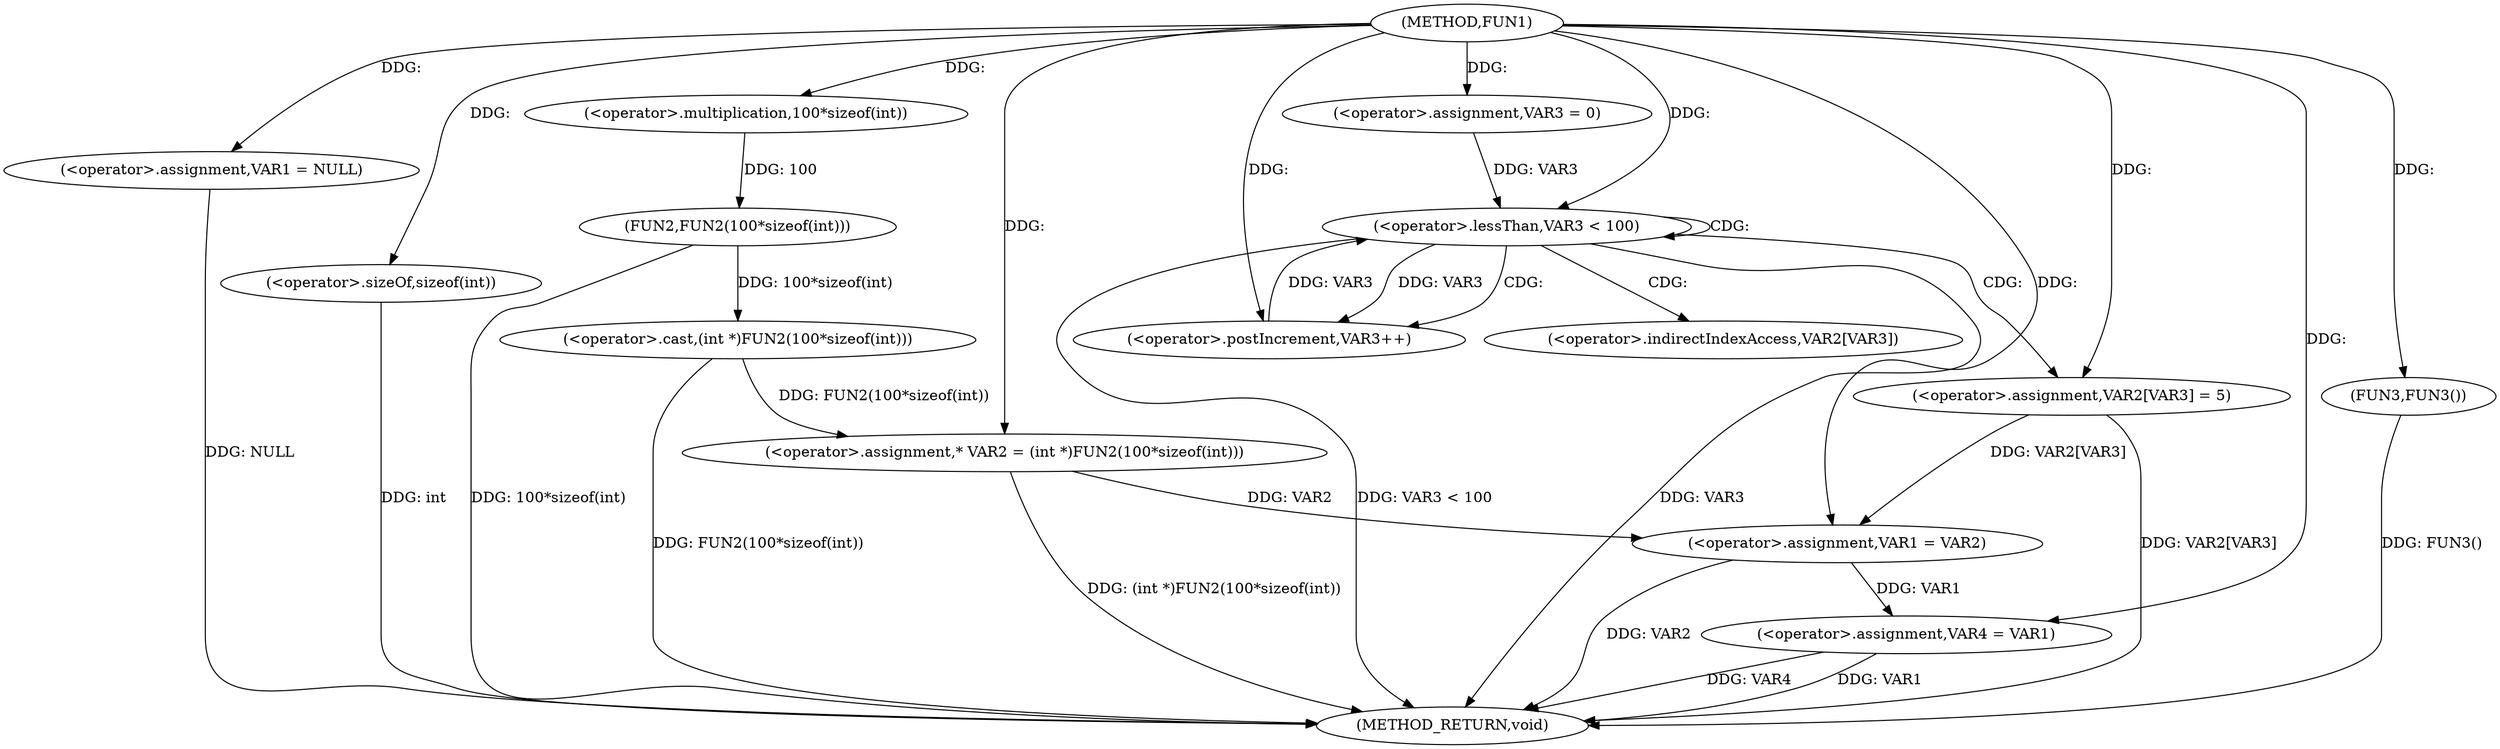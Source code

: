 digraph FUN1 {  
"1000100" [label = "(METHOD,FUN1)" ]
"1000141" [label = "(METHOD_RETURN,void)" ]
"1000103" [label = "(<operator>.assignment,VAR1 = NULL)" ]
"1000108" [label = "(<operator>.assignment,* VAR2 = (int *)FUN2(100*sizeof(int)))" ]
"1000110" [label = "(<operator>.cast,(int *)FUN2(100*sizeof(int)))" ]
"1000112" [label = "(FUN2,FUN2(100*sizeof(int)))" ]
"1000113" [label = "(<operator>.multiplication,100*sizeof(int))" ]
"1000115" [label = "(<operator>.sizeOf,sizeof(int))" ]
"1000120" [label = "(<operator>.assignment,VAR3 = 0)" ]
"1000123" [label = "(<operator>.lessThan,VAR3 < 100)" ]
"1000126" [label = "(<operator>.postIncrement,VAR3++)" ]
"1000129" [label = "(<operator>.assignment,VAR2[VAR3] = 5)" ]
"1000134" [label = "(<operator>.assignment,VAR1 = VAR2)" ]
"1000137" [label = "(<operator>.assignment,VAR4 = VAR1)" ]
"1000140" [label = "(FUN3,FUN3())" ]
"1000130" [label = "(<operator>.indirectIndexAccess,VAR2[VAR3])" ]
  "1000103" -> "1000141"  [ label = "DDG: NULL"] 
  "1000140" -> "1000141"  [ label = "DDG: FUN3()"] 
  "1000110" -> "1000141"  [ label = "DDG: FUN2(100*sizeof(int))"] 
  "1000134" -> "1000141"  [ label = "DDG: VAR2"] 
  "1000137" -> "1000141"  [ label = "DDG: VAR4"] 
  "1000115" -> "1000141"  [ label = "DDG: int"] 
  "1000123" -> "1000141"  [ label = "DDG: VAR3"] 
  "1000129" -> "1000141"  [ label = "DDG: VAR2[VAR3]"] 
  "1000123" -> "1000141"  [ label = "DDG: VAR3 < 100"] 
  "1000137" -> "1000141"  [ label = "DDG: VAR1"] 
  "1000112" -> "1000141"  [ label = "DDG: 100*sizeof(int)"] 
  "1000108" -> "1000141"  [ label = "DDG: (int *)FUN2(100*sizeof(int))"] 
  "1000100" -> "1000103"  [ label = "DDG: "] 
  "1000110" -> "1000108"  [ label = "DDG: FUN2(100*sizeof(int))"] 
  "1000100" -> "1000108"  [ label = "DDG: "] 
  "1000112" -> "1000110"  [ label = "DDG: 100*sizeof(int)"] 
  "1000113" -> "1000112"  [ label = "DDG: 100"] 
  "1000100" -> "1000113"  [ label = "DDG: "] 
  "1000100" -> "1000115"  [ label = "DDG: "] 
  "1000100" -> "1000120"  [ label = "DDG: "] 
  "1000120" -> "1000123"  [ label = "DDG: VAR3"] 
  "1000126" -> "1000123"  [ label = "DDG: VAR3"] 
  "1000100" -> "1000123"  [ label = "DDG: "] 
  "1000123" -> "1000126"  [ label = "DDG: VAR3"] 
  "1000100" -> "1000126"  [ label = "DDG: "] 
  "1000100" -> "1000129"  [ label = "DDG: "] 
  "1000129" -> "1000134"  [ label = "DDG: VAR2[VAR3]"] 
  "1000108" -> "1000134"  [ label = "DDG: VAR2"] 
  "1000100" -> "1000134"  [ label = "DDG: "] 
  "1000134" -> "1000137"  [ label = "DDG: VAR1"] 
  "1000100" -> "1000137"  [ label = "DDG: "] 
  "1000100" -> "1000140"  [ label = "DDG: "] 
  "1000123" -> "1000129"  [ label = "CDG: "] 
  "1000123" -> "1000123"  [ label = "CDG: "] 
  "1000123" -> "1000130"  [ label = "CDG: "] 
  "1000123" -> "1000126"  [ label = "CDG: "] 
}
